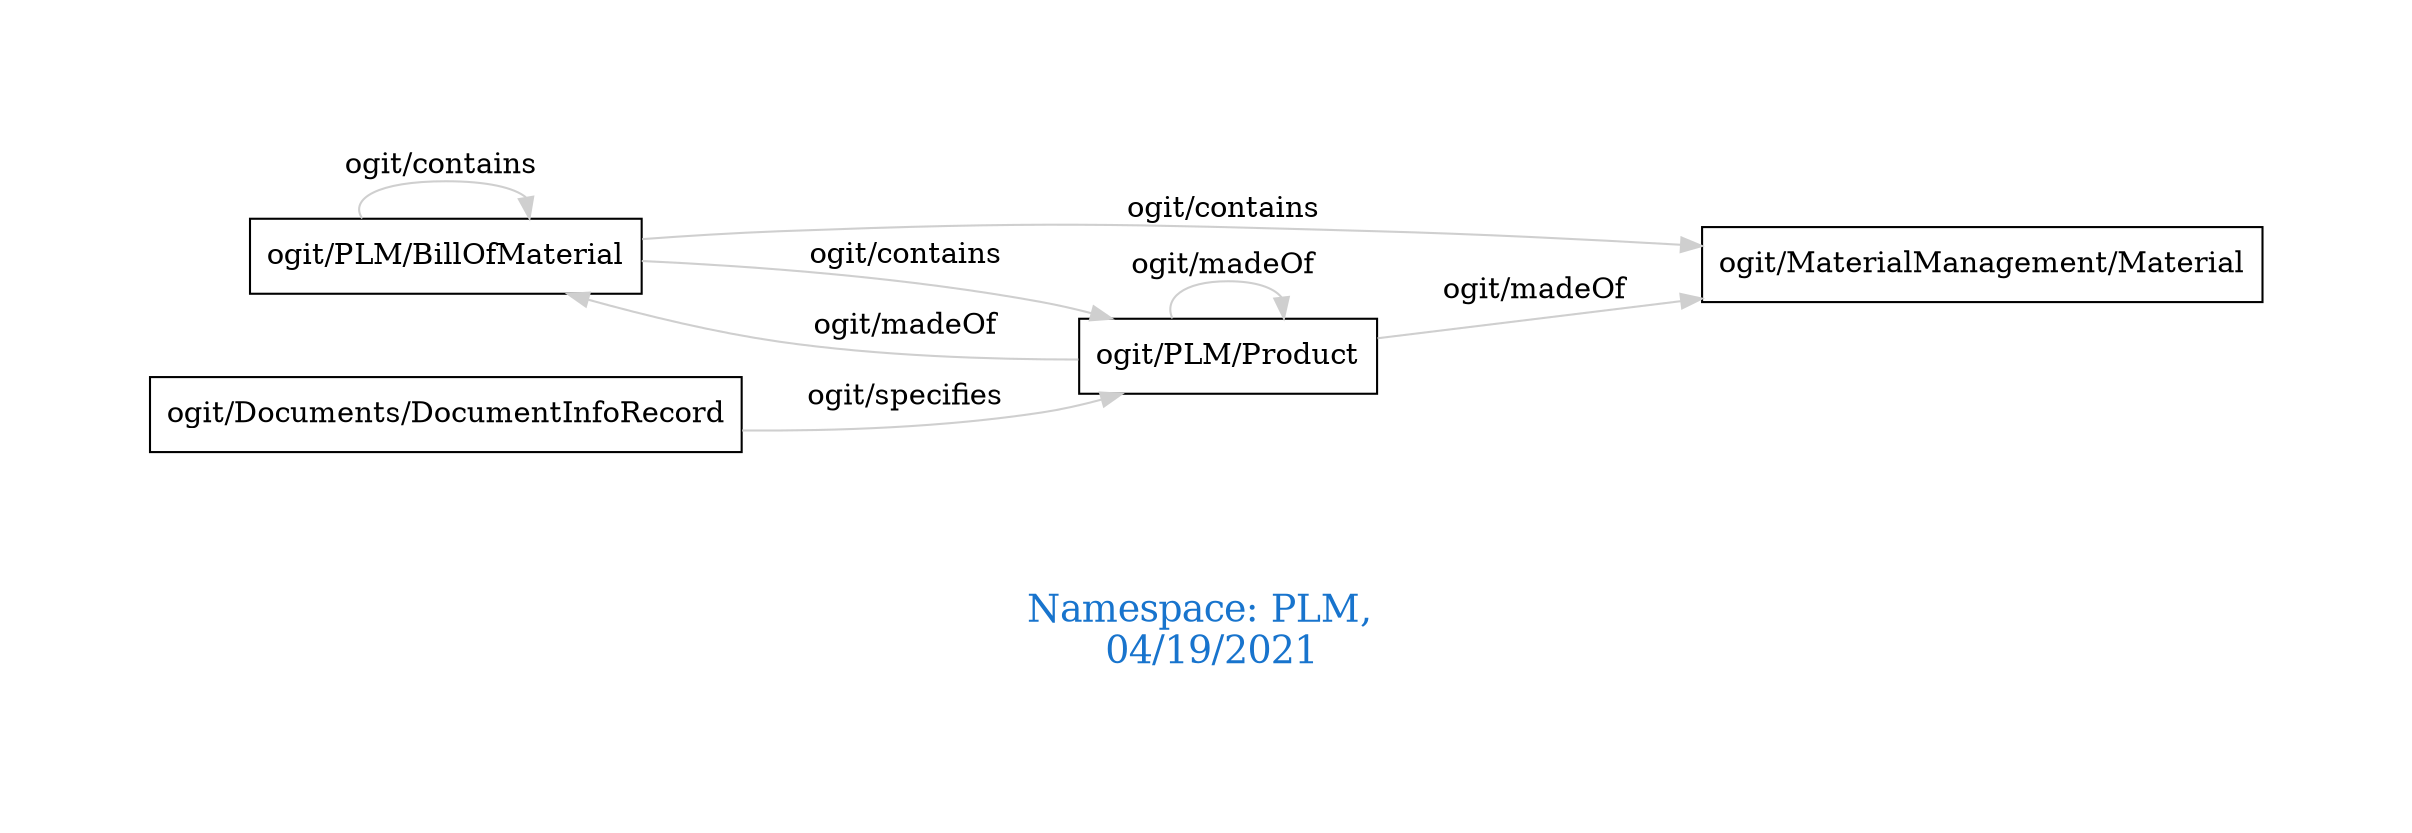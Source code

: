 digraph OGIT_ontology {
 graph [ rankdir= LR,pad=1 
fontsize = 18,
fontcolor= dodgerblue3,label = "\n\n\nNamespace: PLM, \n 04/19/2021"];
node[shape=polygon];
edge [  color="gray81"];

   "ogit/PLM/BillOfMaterial" -> "ogit/PLM/Product" [label="   ogit/contains    "];
   "ogit/PLM/BillOfMaterial" -> "ogit/MaterialManagement/Material" [label="   ogit/contains    "];
   "ogit/Documents/DocumentInfoRecord" -> "ogit/PLM/Product" [label="   ogit/specifies    "];
   "ogit/PLM/Product" -> "ogit/PLM/BillOfMaterial" [label="   ogit/madeOf    "];
   "ogit/PLM/Product" -> "ogit/MaterialManagement/Material" [label="   ogit/madeOf    "];
   "ogit/PLM/BillOfMaterial" -> "ogit/PLM/BillOfMaterial" [label="   ogit/contains    "];
   "ogit/PLM/Product" -> "ogit/PLM/Product" [label="   ogit/madeOf    "];
}
